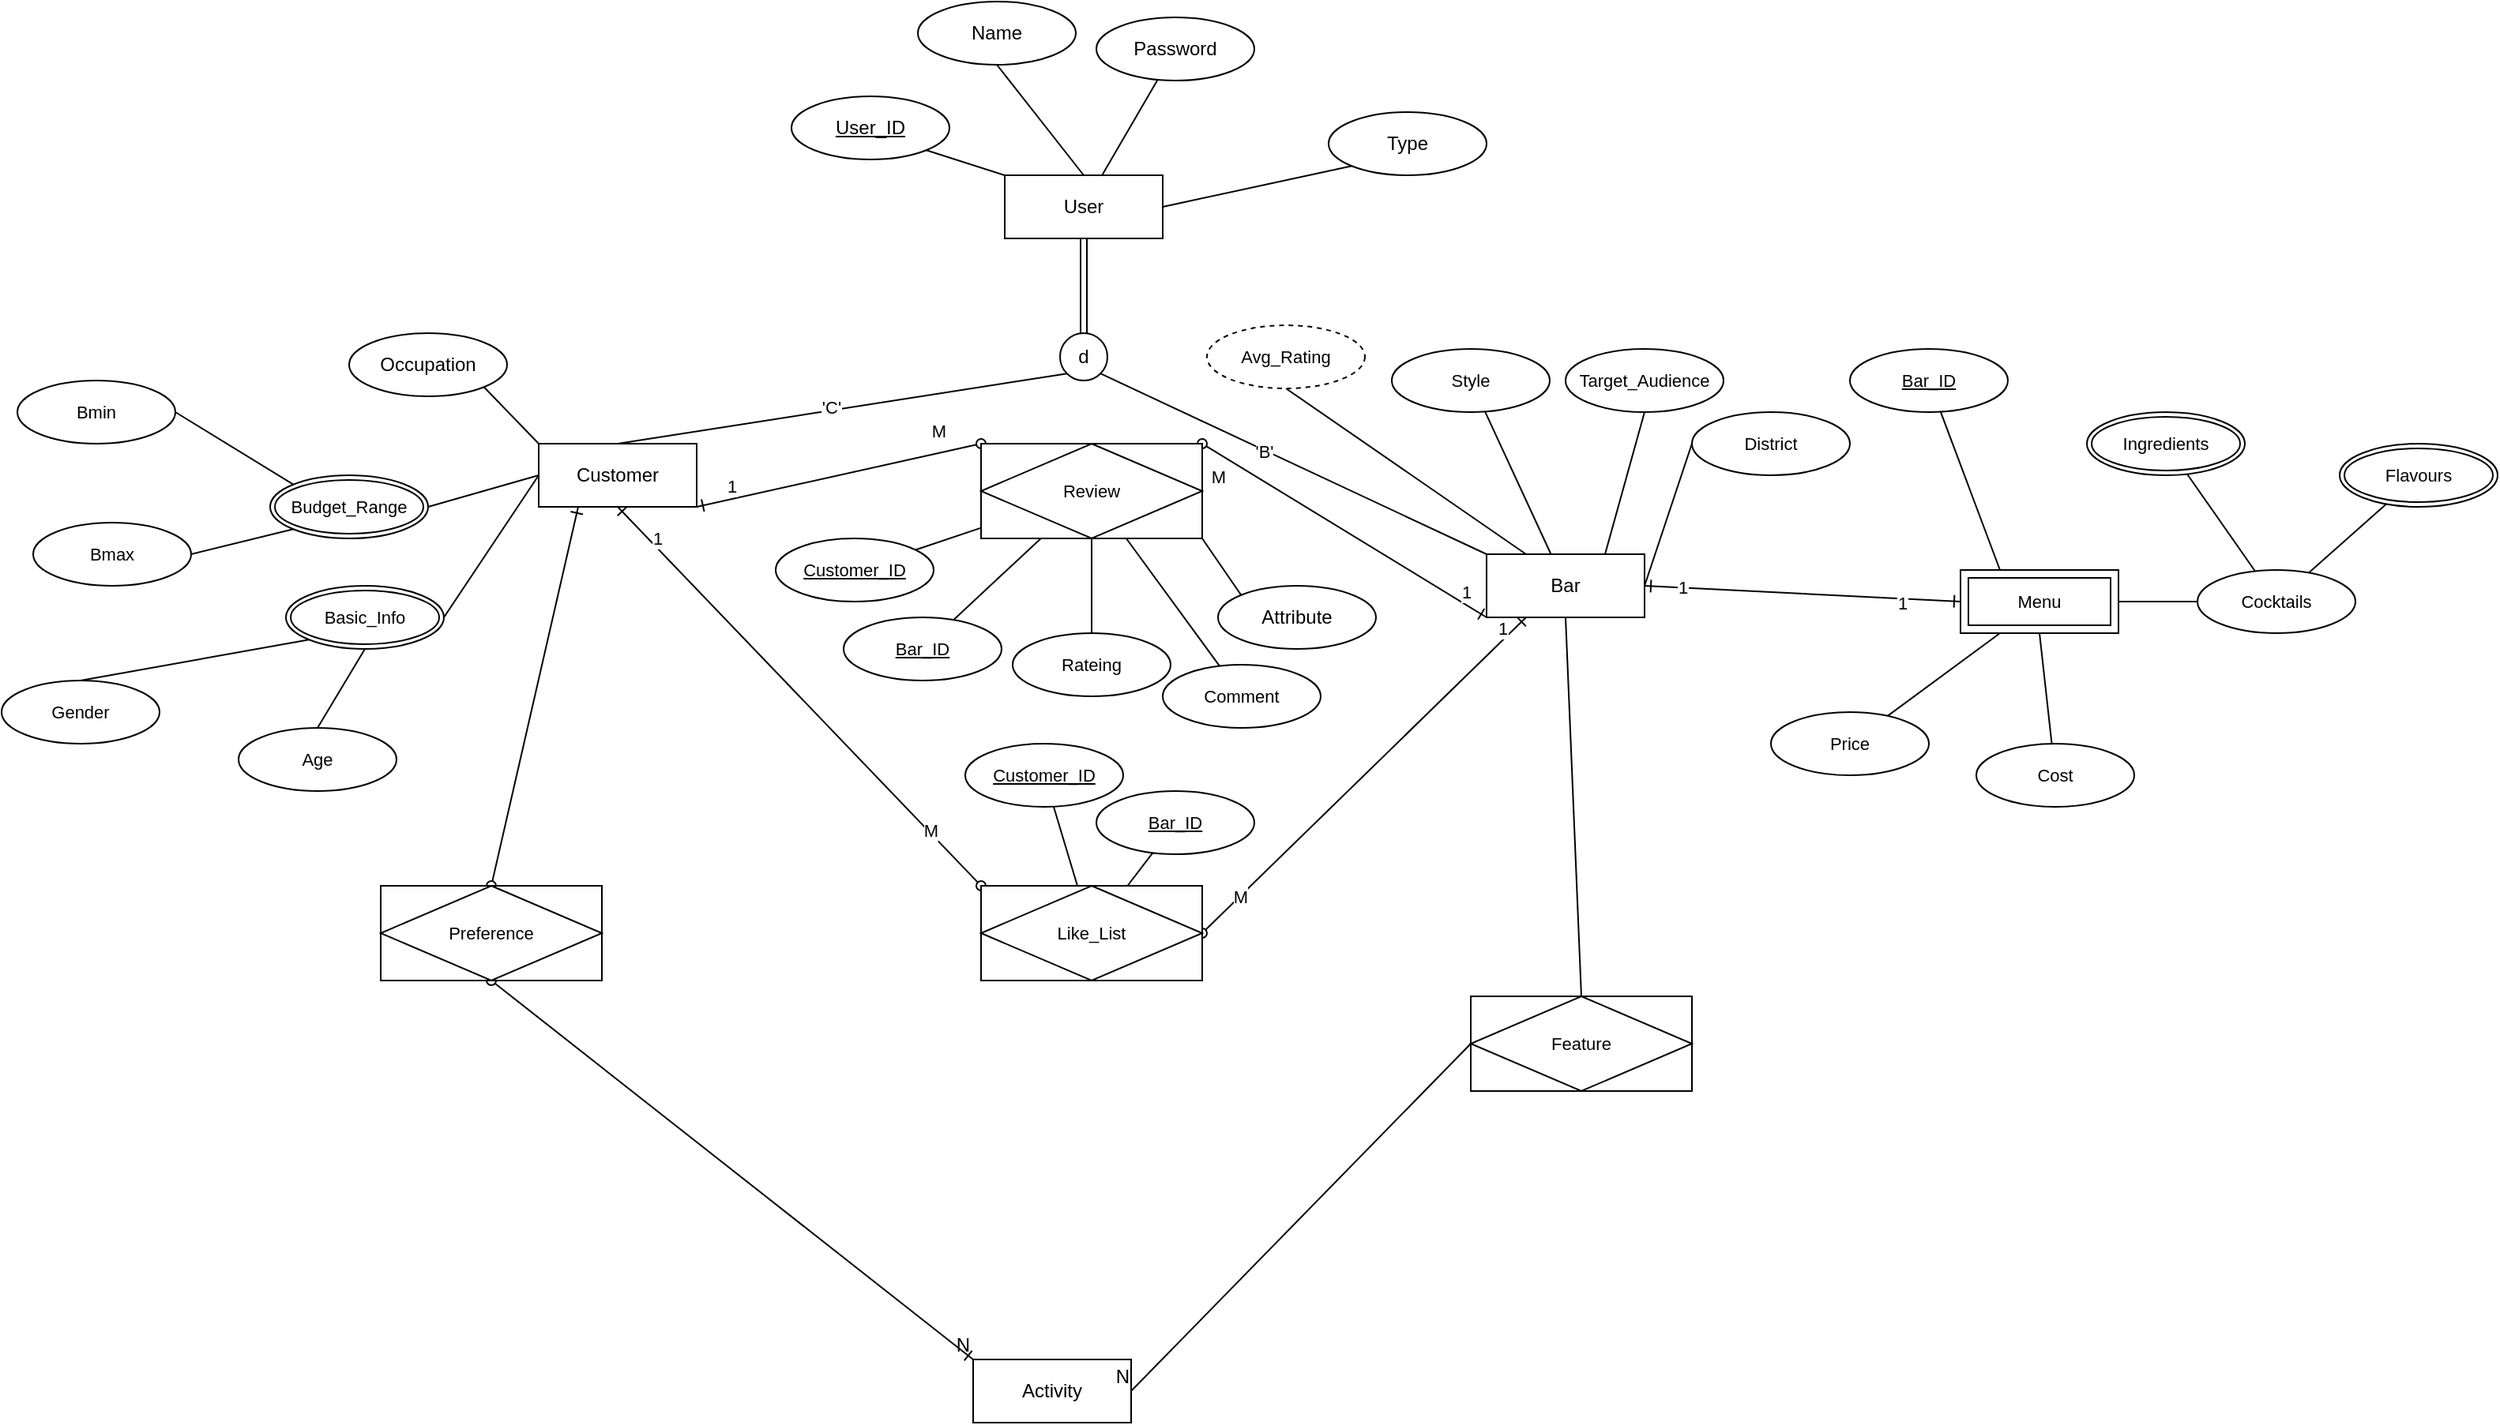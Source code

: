 <mxfile version="24.3.1" type="github" pages="2">
  <diagram id="R2lEEEUBdFMjLlhIrx00" name="Page-1">
    <mxGraphModel dx="5485" dy="353" grid="1" gridSize="10" guides="1" tooltips="1" connect="1" arrows="1" fold="1" page="1" pageScale="1" pageWidth="1600" pageHeight="900" math="0" shadow="0" extFonts="Permanent Marker^https://fonts.googleapis.com/css?family=Permanent+Marker">
      <root>
        <mxCell id="0" />
        <mxCell id="1" parent="0" />
        <mxCell id="HE-kYK1hv0PF18hy6iHT-1" value="User" style="whiteSpace=wrap;html=1;align=center;" parent="1" vertex="1">
          <mxGeometry x="-2635" y="110" width="100" height="40" as="geometry" />
        </mxCell>
        <mxCell id="HE-kYK1hv0PF18hy6iHT-3" value="User_ID" style="ellipse;whiteSpace=wrap;html=1;align=center;fontStyle=4;" parent="1" vertex="1">
          <mxGeometry x="-2770" y="60" width="100" height="40" as="geometry" />
        </mxCell>
        <mxCell id="HE-kYK1hv0PF18hy6iHT-5" value="Name" style="ellipse;whiteSpace=wrap;html=1;align=center;" parent="1" vertex="1">
          <mxGeometry x="-2690" width="100" height="40" as="geometry" />
        </mxCell>
        <mxCell id="HE-kYK1hv0PF18hy6iHT-6" value="Type" style="ellipse;whiteSpace=wrap;html=1;align=center;" parent="1" vertex="1">
          <mxGeometry x="-2430" y="70" width="100" height="40" as="geometry" />
        </mxCell>
        <mxCell id="HE-kYK1hv0PF18hy6iHT-7" value="d" style="ellipse;whiteSpace=wrap;html=1;aspect=fixed;" parent="1" vertex="1">
          <mxGeometry x="-2600" y="210" width="30" height="30" as="geometry" />
        </mxCell>
        <mxCell id="HE-kYK1hv0PF18hy6iHT-8" value="" style="endArrow=none;html=1;rounded=0;entryX=0.5;entryY=0;entryDx=0;entryDy=0;exitX=0.5;exitY=1;exitDx=0;exitDy=0;shape=link;" parent="1" source="HE-kYK1hv0PF18hy6iHT-1" target="HE-kYK1hv0PF18hy6iHT-7" edge="1">
          <mxGeometry relative="1" as="geometry">
            <mxPoint x="-2790" y="200" as="sourcePoint" />
            <mxPoint x="-2630" y="200" as="targetPoint" />
          </mxGeometry>
        </mxCell>
        <mxCell id="HE-kYK1hv0PF18hy6iHT-10" value="" style="endArrow=none;html=1;rounded=0;entryX=0;entryY=0;entryDx=0;entryDy=0;exitX=1;exitY=1;exitDx=0;exitDy=0;" parent="1" source="HE-kYK1hv0PF18hy6iHT-3" target="HE-kYK1hv0PF18hy6iHT-1" edge="1">
          <mxGeometry relative="1" as="geometry">
            <mxPoint x="-2660" y="110" as="sourcePoint" />
            <mxPoint x="-2660" y="180" as="targetPoint" />
          </mxGeometry>
        </mxCell>
        <mxCell id="HE-kYK1hv0PF18hy6iHT-11" value="" style="endArrow=none;html=1;rounded=0;entryX=0.5;entryY=0;entryDx=0;entryDy=0;exitX=0.5;exitY=1;exitDx=0;exitDy=0;" parent="1" source="HE-kYK1hv0PF18hy6iHT-5" target="HE-kYK1hv0PF18hy6iHT-1" edge="1">
          <mxGeometry relative="1" as="geometry">
            <mxPoint x="-2560.29" y="160" as="sourcePoint" />
            <mxPoint x="-2560.29" y="230" as="targetPoint" />
          </mxGeometry>
        </mxCell>
        <mxCell id="HE-kYK1hv0PF18hy6iHT-12" value="" style="endArrow=none;html=1;rounded=0;entryX=1;entryY=0.5;entryDx=0;entryDy=0;exitX=0;exitY=1;exitDx=0;exitDy=0;" parent="1" source="HE-kYK1hv0PF18hy6iHT-6" target="HE-kYK1hv0PF18hy6iHT-1" edge="1">
          <mxGeometry relative="1" as="geometry">
            <mxPoint x="-2480" y="150" as="sourcePoint" />
            <mxPoint x="-2480" y="220" as="targetPoint" />
          </mxGeometry>
        </mxCell>
        <mxCell id="qkrvtsVJXHd_GXAaN-gD-25" style="edgeStyle=none;rounded=0;orthogonalLoop=1;jettySize=auto;html=1;exitX=1;exitY=1;exitDx=0;exitDy=0;entryX=0;entryY=0;entryDx=0;entryDy=0;strokeColor=default;align=center;verticalAlign=middle;fontFamily=Helvetica;fontSize=11;fontColor=default;labelBackgroundColor=default;endArrow=oval;endFill=0;startArrow=ERone;startFill=0;" parent="1" source="HE-kYK1hv0PF18hy6iHT-15" target="qkrvtsVJXHd_GXAaN-gD-24" edge="1">
          <mxGeometry relative="1" as="geometry" />
        </mxCell>
        <mxCell id="qkrvtsVJXHd_GXAaN-gD-37" value="1" style="edgeLabel;html=1;align=center;verticalAlign=middle;resizable=0;points=[];fontFamily=Helvetica;fontSize=11;fontColor=default;labelBackgroundColor=default;" parent="qkrvtsVJXHd_GXAaN-gD-25" vertex="1" connectable="0">
          <mxGeometry x="-0.763" y="-3" relative="1" as="geometry">
            <mxPoint y="-11" as="offset" />
          </mxGeometry>
        </mxCell>
        <mxCell id="qkrvtsVJXHd_GXAaN-gD-38" value="M" style="edgeLabel;html=1;align=center;verticalAlign=middle;resizable=0;points=[];fontFamily=Helvetica;fontSize=11;fontColor=default;labelBackgroundColor=default;" parent="qkrvtsVJXHd_GXAaN-gD-25" vertex="1" connectable="0">
          <mxGeometry x="0.809" relative="1" as="geometry">
            <mxPoint x="-10" y="-12" as="offset" />
          </mxGeometry>
        </mxCell>
        <mxCell id="HE-kYK1hv0PF18hy6iHT-15" value="Customer" style="whiteSpace=wrap;html=1;align=center;" parent="1" vertex="1">
          <mxGeometry x="-2930" y="280" width="100" height="40" as="geometry" />
        </mxCell>
        <mxCell id="HE-kYK1hv0PF18hy6iHT-16" value="Bar" style="whiteSpace=wrap;html=1;align=center;" parent="1" vertex="1">
          <mxGeometry x="-2330" y="350" width="100" height="40" as="geometry" />
        </mxCell>
        <mxCell id="HE-kYK1hv0PF18hy6iHT-18" value="" style="endArrow=none;html=1;rounded=0;entryX=0;entryY=1;entryDx=0;entryDy=0;exitX=0.5;exitY=0;exitDx=0;exitDy=0;" parent="1" source="HE-kYK1hv0PF18hy6iHT-15" target="HE-kYK1hv0PF18hy6iHT-7" edge="1">
          <mxGeometry relative="1" as="geometry">
            <mxPoint x="-2730" y="260" as="sourcePoint" />
            <mxPoint x="-2570" y="260" as="targetPoint" />
          </mxGeometry>
        </mxCell>
        <mxCell id="HE-kYK1hv0PF18hy6iHT-21" value="&#39;C&#39;" style="edgeLabel;html=1;align=center;verticalAlign=middle;resizable=0;points=[];" parent="HE-kYK1hv0PF18hy6iHT-18" vertex="1" connectable="0">
          <mxGeometry x="-0.053" y="2" relative="1" as="geometry">
            <mxPoint as="offset" />
          </mxGeometry>
        </mxCell>
        <mxCell id="HE-kYK1hv0PF18hy6iHT-19" value="" style="endArrow=none;html=1;rounded=0;entryX=0;entryY=0;entryDx=0;entryDy=0;exitX=1;exitY=1;exitDx=0;exitDy=0;" parent="1" source="HE-kYK1hv0PF18hy6iHT-7" target="HE-kYK1hv0PF18hy6iHT-16" edge="1">
          <mxGeometry relative="1" as="geometry">
            <mxPoint x="-2545" y="190" as="sourcePoint" />
            <mxPoint x="-2545" y="260" as="targetPoint" />
          </mxGeometry>
        </mxCell>
        <mxCell id="HE-kYK1hv0PF18hy6iHT-20" value="&#39;B&#39;" style="edgeLabel;html=1;align=center;verticalAlign=middle;resizable=0;points=[];" parent="HE-kYK1hv0PF18hy6iHT-19" vertex="1" connectable="0">
          <mxGeometry x="-0.162" y="1" relative="1" as="geometry">
            <mxPoint y="2" as="offset" />
          </mxGeometry>
        </mxCell>
        <mxCell id="HE-kYK1hv0PF18hy6iHT-24" value="Activity" style="whiteSpace=wrap;html=1;align=center;" parent="1" vertex="1">
          <mxGeometry x="-2655" y="860" width="100" height="40" as="geometry" />
        </mxCell>
        <mxCell id="HE-kYK1hv0PF18hy6iHT-26" value="" style="endArrow=oval;html=1;rounded=0;entryX=0.5;entryY=0;entryDx=0;entryDy=0;exitX=0.25;exitY=1;exitDx=0;exitDy=0;startArrow=ERone;startFill=0;endFill=0;" parent="1" source="HE-kYK1hv0PF18hy6iHT-15" target="qkrvtsVJXHd_GXAaN-gD-41" edge="1">
          <mxGeometry relative="1" as="geometry">
            <mxPoint x="-2730" y="400" as="sourcePoint" />
            <mxPoint x="-2885" y="630" as="targetPoint" />
          </mxGeometry>
        </mxCell>
        <mxCell id="HE-kYK1hv0PF18hy6iHT-27" value="" style="resizable=0;html=1;whiteSpace=wrap;align=right;verticalAlign=bottom;" parent="HE-kYK1hv0PF18hy6iHT-26" connectable="0" vertex="1">
          <mxGeometry x="1" relative="1" as="geometry" />
        </mxCell>
        <mxCell id="HE-kYK1hv0PF18hy6iHT-29" value="" style="endArrow=ERone;html=1;rounded=0;entryX=0;entryY=0;entryDx=0;entryDy=0;exitX=0.5;exitY=1;exitDx=0;exitDy=0;startArrow=oval;startFill=0;endFill=0;" parent="1" source="qkrvtsVJXHd_GXAaN-gD-41" target="HE-kYK1hv0PF18hy6iHT-24" edge="1">
          <mxGeometry relative="1" as="geometry">
            <mxPoint x="-2918.11" y="608.56" as="sourcePoint" />
            <mxPoint x="-2770" y="400" as="targetPoint" />
          </mxGeometry>
        </mxCell>
        <mxCell id="HE-kYK1hv0PF18hy6iHT-30" value="N" style="resizable=0;html=1;whiteSpace=wrap;align=right;verticalAlign=bottom;" parent="HE-kYK1hv0PF18hy6iHT-29" connectable="0" vertex="1">
          <mxGeometry x="1" relative="1" as="geometry" />
        </mxCell>
        <mxCell id="HE-kYK1hv0PF18hy6iHT-31" value="" style="endArrow=none;html=1;rounded=0;entryX=0.5;entryY=0;entryDx=0;entryDy=0;exitX=0.5;exitY=1;exitDx=0;exitDy=0;" parent="1" source="HE-kYK1hv0PF18hy6iHT-16" target="qkrvtsVJXHd_GXAaN-gD-62" edge="1">
          <mxGeometry relative="1" as="geometry">
            <mxPoint x="-2455" y="350" as="sourcePoint" />
            <mxPoint x="-2215" y="640" as="targetPoint" />
          </mxGeometry>
        </mxCell>
        <mxCell id="HE-kYK1hv0PF18hy6iHT-32" value="" style="resizable=0;html=1;whiteSpace=wrap;align=right;verticalAlign=bottom;" parent="HE-kYK1hv0PF18hy6iHT-31" connectable="0" vertex="1">
          <mxGeometry x="1" relative="1" as="geometry" />
        </mxCell>
        <mxCell id="HE-kYK1hv0PF18hy6iHT-34" value="" style="endArrow=none;html=1;rounded=0;entryX=1;entryY=0.5;entryDx=0;entryDy=0;exitX=0;exitY=0.5;exitDx=0;exitDy=0;" parent="1" source="qkrvtsVJXHd_GXAaN-gD-62" target="HE-kYK1hv0PF18hy6iHT-24" edge="1">
          <mxGeometry relative="1" as="geometry">
            <mxPoint x="-2260" y="665" as="sourcePoint" />
            <mxPoint x="-2410" y="460" as="targetPoint" />
          </mxGeometry>
        </mxCell>
        <mxCell id="HE-kYK1hv0PF18hy6iHT-35" value="N" style="resizable=0;html=1;whiteSpace=wrap;align=right;verticalAlign=bottom;" parent="HE-kYK1hv0PF18hy6iHT-34" connectable="0" vertex="1">
          <mxGeometry x="1" relative="1" as="geometry" />
        </mxCell>
        <mxCell id="HE-kYK1hv0PF18hy6iHT-45" value="Ingredients" style="ellipse;shape=doubleEllipse;margin=3;whiteSpace=wrap;html=1;align=center;fontFamily=Helvetica;fontSize=11;fontColor=default;" parent="1" vertex="1">
          <mxGeometry x="-1950" y="260" width="100" height="40" as="geometry" />
        </mxCell>
        <mxCell id="HE-kYK1hv0PF18hy6iHT-51" value="Flavours" style="ellipse;shape=doubleEllipse;margin=3;whiteSpace=wrap;html=1;align=center;fontFamily=Helvetica;fontSize=11;fontColor=default;" parent="1" vertex="1">
          <mxGeometry x="-1790" y="280" width="100" height="40" as="geometry" />
        </mxCell>
        <mxCell id="qkrvtsVJXHd_GXAaN-gD-63" style="edgeStyle=none;rounded=0;orthogonalLoop=1;jettySize=auto;html=1;exitX=0;exitY=0.5;exitDx=0;exitDy=0;entryX=1;entryY=0.5;entryDx=0;entryDy=0;strokeColor=default;align=center;verticalAlign=middle;fontFamily=Helvetica;fontSize=11;fontColor=default;labelBackgroundColor=default;endArrow=ERone;endFill=0;startArrow=ERone;startFill=0;" parent="1" source="p_EWJFtqE_ZZBN2Kvb29-11" target="HE-kYK1hv0PF18hy6iHT-16" edge="1">
          <mxGeometry relative="1" as="geometry">
            <mxPoint x="-2040" y="409.2" as="sourcePoint" />
            <mxPoint x="-2220" y="409.2" as="targetPoint" />
          </mxGeometry>
        </mxCell>
        <mxCell id="qkrvtsVJXHd_GXAaN-gD-73" value="1" style="edgeLabel;html=1;align=center;verticalAlign=middle;resizable=0;points=[];fontFamily=Helvetica;fontSize=11;fontColor=default;labelBackgroundColor=default;" parent="qkrvtsVJXHd_GXAaN-gD-63" vertex="1" connectable="0">
          <mxGeometry x="0.756" relative="1" as="geometry">
            <mxPoint as="offset" />
          </mxGeometry>
        </mxCell>
        <mxCell id="p_EWJFtqE_ZZBN2Kvb29-13" value="1" style="edgeLabel;html=1;align=center;verticalAlign=middle;resizable=0;points=[];fontFamily=Helvetica;fontSize=11;fontColor=default;labelBackgroundColor=default;" vertex="1" connectable="0" parent="qkrvtsVJXHd_GXAaN-gD-63">
          <mxGeometry x="-0.625" y="3" relative="1" as="geometry">
            <mxPoint as="offset" />
          </mxGeometry>
        </mxCell>
        <mxCell id="qkrvtsVJXHd_GXAaN-gD-4" style="rounded=0;orthogonalLoop=1;jettySize=auto;html=1;exitX=1;exitY=1;exitDx=0;exitDy=0;entryX=0;entryY=0;entryDx=0;entryDy=0;endArrow=none;endFill=0;" parent="1" source="qkrvtsVJXHd_GXAaN-gD-3" target="HE-kYK1hv0PF18hy6iHT-15" edge="1">
          <mxGeometry relative="1" as="geometry" />
        </mxCell>
        <mxCell id="qkrvtsVJXHd_GXAaN-gD-3" value="Occupation" style="ellipse;whiteSpace=wrap;html=1;align=center;" parent="1" vertex="1">
          <mxGeometry x="-3050" y="210" width="100" height="40" as="geometry" />
        </mxCell>
        <mxCell id="qkrvtsVJXHd_GXAaN-gD-6" style="edgeStyle=none;rounded=0;orthogonalLoop=1;jettySize=auto;html=1;exitX=0.5;exitY=1;exitDx=0;exitDy=0;entryX=0.75;entryY=0;entryDx=0;entryDy=0;strokeColor=default;align=center;verticalAlign=middle;fontFamily=Helvetica;fontSize=11;fontColor=default;labelBackgroundColor=default;endArrow=none;endFill=0;" parent="1" source="qkrvtsVJXHd_GXAaN-gD-5" target="HE-kYK1hv0PF18hy6iHT-16" edge="1">
          <mxGeometry relative="1" as="geometry" />
        </mxCell>
        <mxCell id="qkrvtsVJXHd_GXAaN-gD-5" value="Target_Audience" style="ellipse;whiteSpace=wrap;html=1;align=center;fontFamily=Helvetica;fontSize=11;fontColor=default;labelBackgroundColor=default;" parent="1" vertex="1">
          <mxGeometry x="-2280" y="220" width="100" height="40" as="geometry" />
        </mxCell>
        <mxCell id="qkrvtsVJXHd_GXAaN-gD-8" style="edgeStyle=none;rounded=0;orthogonalLoop=1;jettySize=auto;html=1;exitX=0;exitY=0.5;exitDx=0;exitDy=0;entryX=1;entryY=0.5;entryDx=0;entryDy=0;strokeColor=default;align=center;verticalAlign=middle;fontFamily=Helvetica;fontSize=11;fontColor=default;labelBackgroundColor=default;endArrow=none;endFill=0;" parent="1" source="qkrvtsVJXHd_GXAaN-gD-7" target="HE-kYK1hv0PF18hy6iHT-16" edge="1">
          <mxGeometry relative="1" as="geometry" />
        </mxCell>
        <mxCell id="qkrvtsVJXHd_GXAaN-gD-7" value="District" style="ellipse;whiteSpace=wrap;html=1;align=center;fontFamily=Helvetica;fontSize=11;fontColor=default;labelBackgroundColor=default;" parent="1" vertex="1">
          <mxGeometry x="-2200" y="260" width="100" height="40" as="geometry" />
        </mxCell>
        <mxCell id="qkrvtsVJXHd_GXAaN-gD-10" style="edgeStyle=none;rounded=0;orthogonalLoop=1;jettySize=auto;html=1;exitX=1;exitY=0.5;exitDx=0;exitDy=0;entryX=0;entryY=0.5;entryDx=0;entryDy=0;strokeColor=default;align=center;verticalAlign=middle;fontFamily=Helvetica;fontSize=11;fontColor=default;labelBackgroundColor=default;endArrow=none;endFill=0;" parent="1" source="qkrvtsVJXHd_GXAaN-gD-9" target="HE-kYK1hv0PF18hy6iHT-15" edge="1">
          <mxGeometry relative="1" as="geometry" />
        </mxCell>
        <mxCell id="qkrvtsVJXHd_GXAaN-gD-9" value="Basic_Info" style="ellipse;shape=doubleEllipse;margin=3;whiteSpace=wrap;html=1;align=center;fontFamily=Helvetica;fontSize=11;fontColor=default;labelBackgroundColor=default;" parent="1" vertex="1">
          <mxGeometry x="-3090" y="370" width="100" height="40" as="geometry" />
        </mxCell>
        <mxCell id="qkrvtsVJXHd_GXAaN-gD-15" style="edgeStyle=none;rounded=0;orthogonalLoop=1;jettySize=auto;html=1;exitX=0.5;exitY=0;exitDx=0;exitDy=0;entryX=0.5;entryY=1;entryDx=0;entryDy=0;strokeColor=default;align=center;verticalAlign=middle;fontFamily=Helvetica;fontSize=11;fontColor=default;labelBackgroundColor=default;endArrow=none;endFill=0;" parent="1" source="qkrvtsVJXHd_GXAaN-gD-13" target="qkrvtsVJXHd_GXAaN-gD-9" edge="1">
          <mxGeometry relative="1" as="geometry" />
        </mxCell>
        <mxCell id="qkrvtsVJXHd_GXAaN-gD-13" value="Age" style="ellipse;whiteSpace=wrap;html=1;align=center;fontFamily=Helvetica;fontSize=11;fontColor=default;labelBackgroundColor=default;" parent="1" vertex="1">
          <mxGeometry x="-3120" y="460" width="100" height="40" as="geometry" />
        </mxCell>
        <mxCell id="qkrvtsVJXHd_GXAaN-gD-17" style="edgeStyle=none;rounded=0;orthogonalLoop=1;jettySize=auto;html=1;exitX=0.5;exitY=0;exitDx=0;exitDy=0;entryX=0;entryY=1;entryDx=0;entryDy=0;strokeColor=default;align=center;verticalAlign=middle;fontFamily=Helvetica;fontSize=11;fontColor=default;labelBackgroundColor=default;endArrow=none;endFill=0;" parent="1" source="qkrvtsVJXHd_GXAaN-gD-16" target="qkrvtsVJXHd_GXAaN-gD-9" edge="1">
          <mxGeometry relative="1" as="geometry" />
        </mxCell>
        <mxCell id="qkrvtsVJXHd_GXAaN-gD-16" value="Gender" style="ellipse;whiteSpace=wrap;html=1;align=center;fontFamily=Helvetica;fontSize=11;fontColor=default;labelBackgroundColor=default;" parent="1" vertex="1">
          <mxGeometry x="-3270" y="430" width="100" height="40" as="geometry" />
        </mxCell>
        <mxCell id="qkrvtsVJXHd_GXAaN-gD-19" style="edgeStyle=none;rounded=0;orthogonalLoop=1;jettySize=auto;html=1;exitX=1;exitY=0.5;exitDx=0;exitDy=0;entryX=0;entryY=0.5;entryDx=0;entryDy=0;strokeColor=default;align=center;verticalAlign=middle;fontFamily=Helvetica;fontSize=11;fontColor=default;labelBackgroundColor=default;endArrow=none;endFill=0;" parent="1" source="qkrvtsVJXHd_GXAaN-gD-18" target="HE-kYK1hv0PF18hy6iHT-15" edge="1">
          <mxGeometry relative="1" as="geometry" />
        </mxCell>
        <mxCell id="qkrvtsVJXHd_GXAaN-gD-18" value="Budget_Range" style="ellipse;shape=doubleEllipse;margin=3;whiteSpace=wrap;html=1;align=center;fontFamily=Helvetica;fontSize=11;fontColor=default;labelBackgroundColor=default;" parent="1" vertex="1">
          <mxGeometry x="-3100" y="300" width="100" height="40" as="geometry" />
        </mxCell>
        <mxCell id="qkrvtsVJXHd_GXAaN-gD-22" style="edgeStyle=none;rounded=0;orthogonalLoop=1;jettySize=auto;html=1;exitX=1;exitY=0.5;exitDx=0;exitDy=0;entryX=0;entryY=0;entryDx=0;entryDy=0;strokeColor=default;align=center;verticalAlign=middle;fontFamily=Helvetica;fontSize=11;fontColor=default;labelBackgroundColor=default;endArrow=none;endFill=0;" parent="1" source="qkrvtsVJXHd_GXAaN-gD-20" target="qkrvtsVJXHd_GXAaN-gD-18" edge="1">
          <mxGeometry relative="1" as="geometry" />
        </mxCell>
        <mxCell id="qkrvtsVJXHd_GXAaN-gD-20" value="Bmin" style="ellipse;whiteSpace=wrap;html=1;align=center;fontFamily=Helvetica;fontSize=11;fontColor=default;labelBackgroundColor=default;" parent="1" vertex="1">
          <mxGeometry x="-3260" y="240" width="100" height="40" as="geometry" />
        </mxCell>
        <mxCell id="qkrvtsVJXHd_GXAaN-gD-23" style="edgeStyle=none;rounded=0;orthogonalLoop=1;jettySize=auto;html=1;exitX=1;exitY=0.5;exitDx=0;exitDy=0;entryX=0;entryY=1;entryDx=0;entryDy=0;strokeColor=default;align=center;verticalAlign=middle;fontFamily=Helvetica;fontSize=11;fontColor=default;labelBackgroundColor=default;endArrow=none;endFill=0;" parent="1" source="qkrvtsVJXHd_GXAaN-gD-21" target="qkrvtsVJXHd_GXAaN-gD-18" edge="1">
          <mxGeometry relative="1" as="geometry" />
        </mxCell>
        <mxCell id="qkrvtsVJXHd_GXAaN-gD-21" value="Bmax" style="ellipse;whiteSpace=wrap;html=1;align=center;fontFamily=Helvetica;fontSize=11;fontColor=default;labelBackgroundColor=default;" parent="1" vertex="1">
          <mxGeometry x="-3250" y="330" width="100" height="40" as="geometry" />
        </mxCell>
        <mxCell id="qkrvtsVJXHd_GXAaN-gD-26" style="edgeStyle=none;rounded=0;orthogonalLoop=1;jettySize=auto;html=1;exitX=1;exitY=0;exitDx=0;exitDy=0;entryX=0;entryY=1;entryDx=0;entryDy=0;strokeColor=default;align=center;verticalAlign=middle;fontFamily=Helvetica;fontSize=11;fontColor=default;labelBackgroundColor=default;endArrow=ERone;endFill=0;startArrow=oval;startFill=0;" parent="1" source="qkrvtsVJXHd_GXAaN-gD-24" target="HE-kYK1hv0PF18hy6iHT-16" edge="1">
          <mxGeometry relative="1" as="geometry" />
        </mxCell>
        <mxCell id="qkrvtsVJXHd_GXAaN-gD-39" value="1" style="edgeLabel;html=1;align=center;verticalAlign=middle;resizable=0;points=[];fontFamily=Helvetica;fontSize=11;fontColor=default;labelBackgroundColor=default;" parent="qkrvtsVJXHd_GXAaN-gD-26" vertex="1" connectable="0">
          <mxGeometry x="0.849" relative="1" as="geometry">
            <mxPoint y="-8" as="offset" />
          </mxGeometry>
        </mxCell>
        <mxCell id="qkrvtsVJXHd_GXAaN-gD-40" value="M" style="edgeLabel;html=1;align=center;verticalAlign=middle;resizable=0;points=[];fontFamily=Helvetica;fontSize=11;fontColor=default;labelBackgroundColor=default;" parent="qkrvtsVJXHd_GXAaN-gD-26" vertex="1" connectable="0">
          <mxGeometry x="-0.869" y="2" relative="1" as="geometry">
            <mxPoint x="-3" y="15" as="offset" />
          </mxGeometry>
        </mxCell>
        <mxCell id="qkrvtsVJXHd_GXAaN-gD-24" value="Review" style="shape=associativeEntity;whiteSpace=wrap;html=1;align=center;fontFamily=Helvetica;fontSize=11;fontColor=default;labelBackgroundColor=default;" parent="1" vertex="1">
          <mxGeometry x="-2650" y="280" width="140" height="60" as="geometry" />
        </mxCell>
        <mxCell id="qkrvtsVJXHd_GXAaN-gD-31" value="" style="edgeStyle=none;rounded=0;orthogonalLoop=1;jettySize=auto;html=1;strokeColor=default;align=center;verticalAlign=middle;fontFamily=Helvetica;fontSize=11;fontColor=default;labelBackgroundColor=default;endArrow=none;endFill=0;" parent="1" source="qkrvtsVJXHd_GXAaN-gD-28" target="qkrvtsVJXHd_GXAaN-gD-24" edge="1">
          <mxGeometry relative="1" as="geometry" />
        </mxCell>
        <mxCell id="qkrvtsVJXHd_GXAaN-gD-28" value="Customer_ID" style="ellipse;whiteSpace=wrap;html=1;align=center;fontStyle=4;fontFamily=Helvetica;fontSize=11;fontColor=default;labelBackgroundColor=default;" parent="1" vertex="1">
          <mxGeometry x="-2780" y="340" width="100" height="40" as="geometry" />
        </mxCell>
        <mxCell id="qkrvtsVJXHd_GXAaN-gD-30" value="" style="edgeStyle=none;rounded=0;orthogonalLoop=1;jettySize=auto;html=1;strokeColor=default;align=center;verticalAlign=middle;fontFamily=Helvetica;fontSize=11;fontColor=default;labelBackgroundColor=default;endArrow=none;endFill=0;" parent="1" source="qkrvtsVJXHd_GXAaN-gD-29" target="qkrvtsVJXHd_GXAaN-gD-24" edge="1">
          <mxGeometry relative="1" as="geometry" />
        </mxCell>
        <mxCell id="qkrvtsVJXHd_GXAaN-gD-29" value="Bar_ID" style="ellipse;whiteSpace=wrap;html=1;align=center;fontStyle=4;fontFamily=Helvetica;fontSize=11;fontColor=default;labelBackgroundColor=default;" parent="1" vertex="1">
          <mxGeometry x="-2737" y="390" width="100" height="40" as="geometry" />
        </mxCell>
        <mxCell id="qkrvtsVJXHd_GXAaN-gD-34" value="" style="edgeStyle=none;rounded=0;orthogonalLoop=1;jettySize=auto;html=1;strokeColor=default;align=center;verticalAlign=middle;fontFamily=Helvetica;fontSize=11;fontColor=default;labelBackgroundColor=default;endArrow=none;endFill=0;" parent="1" source="qkrvtsVJXHd_GXAaN-gD-32" target="qkrvtsVJXHd_GXAaN-gD-24" edge="1">
          <mxGeometry relative="1" as="geometry" />
        </mxCell>
        <mxCell id="qkrvtsVJXHd_GXAaN-gD-32" value="Comment" style="ellipse;whiteSpace=wrap;html=1;align=center;fontFamily=Helvetica;fontSize=11;fontColor=default;labelBackgroundColor=default;" parent="1" vertex="1">
          <mxGeometry x="-2535" y="420" width="100" height="40" as="geometry" />
        </mxCell>
        <mxCell id="qkrvtsVJXHd_GXAaN-gD-36" value="" style="edgeStyle=none;rounded=0;orthogonalLoop=1;jettySize=auto;html=1;strokeColor=default;align=center;verticalAlign=middle;fontFamily=Helvetica;fontSize=11;fontColor=default;labelBackgroundColor=default;endArrow=none;endFill=0;" parent="1" source="qkrvtsVJXHd_GXAaN-gD-35" target="qkrvtsVJXHd_GXAaN-gD-24" edge="1">
          <mxGeometry relative="1" as="geometry" />
        </mxCell>
        <mxCell id="qkrvtsVJXHd_GXAaN-gD-35" value="Rateing" style="ellipse;whiteSpace=wrap;html=1;align=center;fontFamily=Helvetica;fontSize=11;fontColor=default;labelBackgroundColor=default;" parent="1" vertex="1">
          <mxGeometry x="-2630" y="400" width="100" height="40" as="geometry" />
        </mxCell>
        <mxCell id="qkrvtsVJXHd_GXAaN-gD-41" value="Preference" style="shape=associativeEntity;whiteSpace=wrap;html=1;align=center;fontFamily=Helvetica;fontSize=11;fontColor=default;labelBackgroundColor=default;" parent="1" vertex="1">
          <mxGeometry x="-3030" y="560" width="140" height="60" as="geometry" />
        </mxCell>
        <mxCell id="qkrvtsVJXHd_GXAaN-gD-42" style="edgeStyle=none;rounded=0;orthogonalLoop=1;jettySize=auto;html=1;exitX=0.5;exitY=1;exitDx=0;exitDy=0;entryX=0;entryY=0;entryDx=0;entryDy=0;strokeColor=default;align=center;verticalAlign=middle;fontFamily=Helvetica;fontSize=11;fontColor=default;labelBackgroundColor=default;endArrow=oval;endFill=0;startArrow=ERone;startFill=0;" parent="1" source="HE-kYK1hv0PF18hy6iHT-15" target="qkrvtsVJXHd_GXAaN-gD-48" edge="1">
          <mxGeometry relative="1" as="geometry">
            <mxPoint x="-2830" y="480" as="sourcePoint" />
          </mxGeometry>
        </mxCell>
        <mxCell id="qkrvtsVJXHd_GXAaN-gD-43" value="1" style="edgeLabel;html=1;align=center;verticalAlign=middle;resizable=0;points=[];fontFamily=Helvetica;fontSize=11;fontColor=default;labelBackgroundColor=default;" parent="qkrvtsVJXHd_GXAaN-gD-42" vertex="1" connectable="0">
          <mxGeometry x="-0.763" y="-3" relative="1" as="geometry">
            <mxPoint y="-11" as="offset" />
          </mxGeometry>
        </mxCell>
        <mxCell id="qkrvtsVJXHd_GXAaN-gD-44" value="M" style="edgeLabel;html=1;align=center;verticalAlign=middle;resizable=0;points=[];fontFamily=Helvetica;fontSize=11;fontColor=default;labelBackgroundColor=default;" parent="qkrvtsVJXHd_GXAaN-gD-42" vertex="1" connectable="0">
          <mxGeometry x="0.809" relative="1" as="geometry">
            <mxPoint x="-10" y="-12" as="offset" />
          </mxGeometry>
        </mxCell>
        <mxCell id="qkrvtsVJXHd_GXAaN-gD-45" style="edgeStyle=none;rounded=0;orthogonalLoop=1;jettySize=auto;html=1;exitX=1;exitY=0.5;exitDx=0;exitDy=0;entryX=0.25;entryY=1;entryDx=0;entryDy=0;strokeColor=default;align=center;verticalAlign=middle;fontFamily=Helvetica;fontSize=11;fontColor=default;labelBackgroundColor=default;endArrow=ERone;endFill=0;startArrow=oval;startFill=0;" parent="1" source="qkrvtsVJXHd_GXAaN-gD-48" target="HE-kYK1hv0PF18hy6iHT-16" edge="1">
          <mxGeometry relative="1" as="geometry">
            <mxPoint x="-2310" y="480" as="targetPoint" />
          </mxGeometry>
        </mxCell>
        <mxCell id="qkrvtsVJXHd_GXAaN-gD-46" value="1" style="edgeLabel;html=1;align=center;verticalAlign=middle;resizable=0;points=[];fontFamily=Helvetica;fontSize=11;fontColor=default;labelBackgroundColor=default;" parent="qkrvtsVJXHd_GXAaN-gD-45" vertex="1" connectable="0">
          <mxGeometry x="0.849" relative="1" as="geometry">
            <mxPoint y="-8" as="offset" />
          </mxGeometry>
        </mxCell>
        <mxCell id="qkrvtsVJXHd_GXAaN-gD-47" value="M" style="edgeLabel;html=1;align=center;verticalAlign=middle;resizable=0;points=[];fontFamily=Helvetica;fontSize=11;fontColor=default;labelBackgroundColor=default;" parent="qkrvtsVJXHd_GXAaN-gD-45" vertex="1" connectable="0">
          <mxGeometry x="-0.869" y="2" relative="1" as="geometry">
            <mxPoint x="12" y="-9" as="offset" />
          </mxGeometry>
        </mxCell>
        <mxCell id="qkrvtsVJXHd_GXAaN-gD-48" value="Like_List" style="shape=associativeEntity;whiteSpace=wrap;html=1;align=center;fontFamily=Helvetica;fontSize=11;fontColor=default;labelBackgroundColor=default;" parent="1" vertex="1">
          <mxGeometry x="-2650" y="560" width="140" height="60" as="geometry" />
        </mxCell>
        <mxCell id="qkrvtsVJXHd_GXAaN-gD-60" value="" style="edgeStyle=none;rounded=0;orthogonalLoop=1;jettySize=auto;html=1;strokeColor=default;align=center;verticalAlign=middle;fontFamily=Helvetica;fontSize=11;fontColor=default;labelBackgroundColor=default;endArrow=none;endFill=0;" parent="1" source="qkrvtsVJXHd_GXAaN-gD-57" target="qkrvtsVJXHd_GXAaN-gD-48" edge="1">
          <mxGeometry relative="1" as="geometry" />
        </mxCell>
        <mxCell id="qkrvtsVJXHd_GXAaN-gD-57" value="Customer_ID" style="ellipse;whiteSpace=wrap;html=1;align=center;fontStyle=4;fontFamily=Helvetica;fontSize=11;fontColor=default;labelBackgroundColor=default;" parent="1" vertex="1">
          <mxGeometry x="-2660" y="470" width="100" height="40" as="geometry" />
        </mxCell>
        <mxCell id="qkrvtsVJXHd_GXAaN-gD-59" value="" style="edgeStyle=none;rounded=0;orthogonalLoop=1;jettySize=auto;html=1;strokeColor=default;align=center;verticalAlign=middle;fontFamily=Helvetica;fontSize=11;fontColor=default;labelBackgroundColor=default;endArrow=none;endFill=0;" parent="1" source="qkrvtsVJXHd_GXAaN-gD-58" target="qkrvtsVJXHd_GXAaN-gD-48" edge="1">
          <mxGeometry relative="1" as="geometry" />
        </mxCell>
        <mxCell id="qkrvtsVJXHd_GXAaN-gD-58" value="Bar_ID" style="ellipse;whiteSpace=wrap;html=1;align=center;fontStyle=4;fontFamily=Helvetica;fontSize=11;fontColor=default;labelBackgroundColor=default;" parent="1" vertex="1">
          <mxGeometry x="-2577" y="500" width="100" height="40" as="geometry" />
        </mxCell>
        <mxCell id="qkrvtsVJXHd_GXAaN-gD-62" value="Feature" style="shape=associativeEntity;whiteSpace=wrap;html=1;align=center;fontFamily=Helvetica;fontSize=11;fontColor=default;labelBackgroundColor=default;" parent="1" vertex="1">
          <mxGeometry x="-2340" y="630" width="140" height="60" as="geometry" />
        </mxCell>
        <mxCell id="qkrvtsVJXHd_GXAaN-gD-67" value="" style="edgeStyle=none;rounded=0;orthogonalLoop=1;jettySize=auto;html=1;strokeColor=default;align=center;verticalAlign=middle;fontFamily=Helvetica;fontSize=11;fontColor=default;labelBackgroundColor=default;endArrow=none;endFill=0;entryX=0.25;entryY=1;entryDx=0;entryDy=0;" parent="1" source="qkrvtsVJXHd_GXAaN-gD-65" target="p_EWJFtqE_ZZBN2Kvb29-11" edge="1">
          <mxGeometry relative="1" as="geometry">
            <mxPoint x="-1994" y="410" as="targetPoint" />
          </mxGeometry>
        </mxCell>
        <mxCell id="qkrvtsVJXHd_GXAaN-gD-65" value="Price" style="ellipse;whiteSpace=wrap;html=1;align=center;fontFamily=Helvetica;fontSize=11;fontColor=default;labelBackgroundColor=default;" parent="1" vertex="1">
          <mxGeometry x="-2150" y="450" width="100" height="40" as="geometry" />
        </mxCell>
        <mxCell id="qkrvtsVJXHd_GXAaN-gD-79" value="" style="edgeStyle=none;rounded=0;orthogonalLoop=1;jettySize=auto;html=1;strokeColor=default;align=center;verticalAlign=middle;fontFamily=Helvetica;fontSize=11;fontColor=default;labelBackgroundColor=default;endArrow=none;endFill=0;entryX=0.5;entryY=1;entryDx=0;entryDy=0;" parent="1" source="qkrvtsVJXHd_GXAaN-gD-66" target="p_EWJFtqE_ZZBN2Kvb29-11" edge="1">
          <mxGeometry relative="1" as="geometry">
            <mxPoint x="-1962" y="410" as="targetPoint" />
          </mxGeometry>
        </mxCell>
        <mxCell id="qkrvtsVJXHd_GXAaN-gD-66" value="Cost" style="ellipse;whiteSpace=wrap;html=1;align=center;fontFamily=Helvetica;fontSize=11;fontColor=default;labelBackgroundColor=default;" parent="1" vertex="1">
          <mxGeometry x="-2020" y="470" width="100" height="40" as="geometry" />
        </mxCell>
        <mxCell id="qkrvtsVJXHd_GXAaN-gD-78" value="" style="edgeStyle=none;rounded=0;orthogonalLoop=1;jettySize=auto;html=1;strokeColor=default;align=center;verticalAlign=middle;fontFamily=Helvetica;fontSize=11;fontColor=default;labelBackgroundColor=default;endArrow=none;endFill=0;entryX=0.25;entryY=0;entryDx=0;entryDy=0;" parent="1" source="qkrvtsVJXHd_GXAaN-gD-70" target="p_EWJFtqE_ZZBN2Kvb29-11" edge="1">
          <mxGeometry relative="1" as="geometry">
            <mxPoint x="-1995" y="350" as="targetPoint" />
            <Array as="points" />
          </mxGeometry>
        </mxCell>
        <mxCell id="qkrvtsVJXHd_GXAaN-gD-70" value="Bar_ID" style="ellipse;whiteSpace=wrap;html=1;align=center;fontStyle=4;fontFamily=Helvetica;fontSize=11;fontColor=default;labelBackgroundColor=default;" parent="1" vertex="1">
          <mxGeometry x="-2100" y="220" width="100" height="40" as="geometry" />
        </mxCell>
        <mxCell id="qkrvtsVJXHd_GXAaN-gD-81" value="" style="edgeStyle=none;rounded=0;orthogonalLoop=1;jettySize=auto;html=1;strokeColor=default;align=center;verticalAlign=middle;fontFamily=Helvetica;fontSize=11;fontColor=default;labelBackgroundColor=default;endArrow=none;endFill=0;" parent="1" source="qkrvtsVJXHd_GXAaN-gD-80" target="HE-kYK1hv0PF18hy6iHT-16" edge="1">
          <mxGeometry relative="1" as="geometry" />
        </mxCell>
        <mxCell id="qkrvtsVJXHd_GXAaN-gD-80" value="Style" style="ellipse;whiteSpace=wrap;html=1;align=center;fontFamily=Helvetica;fontSize=11;fontColor=default;labelBackgroundColor=default;" parent="1" vertex="1">
          <mxGeometry x="-2390" y="220" width="100" height="40" as="geometry" />
        </mxCell>
        <mxCell id="qkrvtsVJXHd_GXAaN-gD-87" style="edgeStyle=none;rounded=0;orthogonalLoop=1;jettySize=auto;html=1;exitX=0.5;exitY=1;exitDx=0;exitDy=0;entryX=0.25;entryY=0;entryDx=0;entryDy=0;strokeColor=default;align=center;verticalAlign=middle;fontFamily=Helvetica;fontSize=11;fontColor=default;labelBackgroundColor=default;endArrow=none;endFill=0;" parent="1" source="qkrvtsVJXHd_GXAaN-gD-84" target="HE-kYK1hv0PF18hy6iHT-16" edge="1">
          <mxGeometry relative="1" as="geometry" />
        </mxCell>
        <mxCell id="qkrvtsVJXHd_GXAaN-gD-84" value="Avg_Rating" style="ellipse;whiteSpace=wrap;html=1;align=center;dashed=1;fontFamily=Helvetica;fontSize=11;fontColor=default;labelBackgroundColor=default;" parent="1" vertex="1">
          <mxGeometry x="-2507" y="205" width="100" height="40" as="geometry" />
        </mxCell>
        <mxCell id="qkrvtsVJXHd_GXAaN-gD-89" value="" style="edgeStyle=none;rounded=0;orthogonalLoop=1;jettySize=auto;html=1;strokeColor=default;align=center;verticalAlign=middle;fontFamily=Helvetica;fontSize=11;fontColor=default;labelBackgroundColor=default;endArrow=none;endFill=0;" parent="1" source="qkrvtsVJXHd_GXAaN-gD-88" target="HE-kYK1hv0PF18hy6iHT-1" edge="1">
          <mxGeometry relative="1" as="geometry" />
        </mxCell>
        <mxCell id="qkrvtsVJXHd_GXAaN-gD-88" value="Password" style="ellipse;whiteSpace=wrap;html=1;align=center;" parent="1" vertex="1">
          <mxGeometry x="-2577" y="10" width="100" height="40" as="geometry" />
        </mxCell>
        <mxCell id="p_EWJFtqE_ZZBN2Kvb29-3" style="rounded=0;orthogonalLoop=1;jettySize=auto;html=1;exitX=0;exitY=0;exitDx=0;exitDy=0;entryX=1;entryY=1;entryDx=0;entryDy=0;endArrow=none;endFill=0;" edge="1" parent="1" source="p_EWJFtqE_ZZBN2Kvb29-1" target="qkrvtsVJXHd_GXAaN-gD-24">
          <mxGeometry relative="1" as="geometry" />
        </mxCell>
        <mxCell id="p_EWJFtqE_ZZBN2Kvb29-1" value="Attribute" style="ellipse;whiteSpace=wrap;html=1;align=center;" vertex="1" parent="1">
          <mxGeometry x="-2500" y="370" width="100" height="40" as="geometry" />
        </mxCell>
        <mxCell id="p_EWJFtqE_ZZBN2Kvb29-6" value="" style="edgeStyle=none;rounded=0;orthogonalLoop=1;jettySize=auto;html=1;strokeColor=default;align=center;verticalAlign=middle;fontFamily=Helvetica;fontSize=11;fontColor=default;labelBackgroundColor=default;endArrow=none;endFill=0;entryX=1;entryY=0.5;entryDx=0;entryDy=0;" edge="1" parent="1" source="p_EWJFtqE_ZZBN2Kvb29-5" target="p_EWJFtqE_ZZBN2Kvb29-11">
          <mxGeometry relative="1" as="geometry">
            <mxPoint x="-1910" y="363.529" as="targetPoint" />
          </mxGeometry>
        </mxCell>
        <mxCell id="p_EWJFtqE_ZZBN2Kvb29-7" value="" style="edgeStyle=none;rounded=0;orthogonalLoop=1;jettySize=auto;html=1;strokeColor=default;align=center;verticalAlign=middle;fontFamily=Helvetica;fontSize=11;fontColor=default;labelBackgroundColor=default;endArrow=none;endFill=0;" edge="1" parent="1" source="p_EWJFtqE_ZZBN2Kvb29-5" target="HE-kYK1hv0PF18hy6iHT-45">
          <mxGeometry relative="1" as="geometry" />
        </mxCell>
        <mxCell id="p_EWJFtqE_ZZBN2Kvb29-9" value="" style="edgeStyle=none;rounded=0;orthogonalLoop=1;jettySize=auto;html=1;strokeColor=default;align=center;verticalAlign=middle;fontFamily=Helvetica;fontSize=11;fontColor=default;labelBackgroundColor=default;endArrow=none;endFill=0;" edge="1" parent="1" source="p_EWJFtqE_ZZBN2Kvb29-5" target="HE-kYK1hv0PF18hy6iHT-51">
          <mxGeometry relative="1" as="geometry" />
        </mxCell>
        <mxCell id="p_EWJFtqE_ZZBN2Kvb29-5" value="Cocktails" style="ellipse;whiteSpace=wrap;html=1;align=center;fontFamily=Helvetica;fontSize=11;fontColor=default;labelBackgroundColor=default;" vertex="1" parent="1">
          <mxGeometry x="-1880" y="360" width="100" height="40" as="geometry" />
        </mxCell>
        <mxCell id="p_EWJFtqE_ZZBN2Kvb29-11" value="Menu" style="shape=ext;margin=3;double=1;whiteSpace=wrap;html=1;align=center;fontFamily=Helvetica;fontSize=11;fontColor=default;labelBackgroundColor=default;" vertex="1" parent="1">
          <mxGeometry x="-2030" y="360" width="100" height="40" as="geometry" />
        </mxCell>
        <mxCell id="p_EWJFtqE_ZZBN2Kvb29-12" style="edgeStyle=none;rounded=0;orthogonalLoop=1;jettySize=auto;html=1;exitX=0.5;exitY=1;exitDx=0;exitDy=0;strokeColor=default;align=center;verticalAlign=middle;fontFamily=Helvetica;fontSize=11;fontColor=default;labelBackgroundColor=default;endArrow=none;endFill=0;" edge="1" parent="1" source="HE-kYK1hv0PF18hy6iHT-45" target="HE-kYK1hv0PF18hy6iHT-45">
          <mxGeometry relative="1" as="geometry" />
        </mxCell>
      </root>
    </mxGraphModel>
  </diagram>
  <diagram id="BA-Nw_lzNFzhJ54N6cEF" name="第 2 页">
    <mxGraphModel dx="2056" dy="1058" grid="1" gridSize="10" guides="1" tooltips="1" connect="1" arrows="1" fold="1" page="1" pageScale="1" pageWidth="4681" pageHeight="3300" math="0" shadow="0">
      <root>
        <mxCell id="0" />
        <mxCell id="1" parent="0" />
      </root>
    </mxGraphModel>
  </diagram>
</mxfile>
